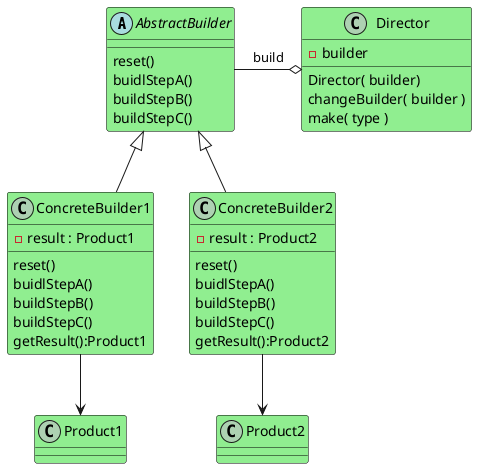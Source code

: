 @startuml Builder structure
skinparam class {
BackgroundColor lightGreen
BorderColor black
}

abstract AbstractBuilder{
    reset()
    buidlStepA()
    buildStepB()
    buildStepC()

} 

class ConcreteBuilder1{
    -result : Product1
    reset()
    buidlStepA()
    buildStepB()
    buildStepC()
    getResult():Product1
}

class ConcreteBuilder2{
    -result : Product2
    reset()
    buidlStepA()
    buildStepB()
    buildStepC()
    getResult():Product2
}   

class Director{
    -builder
    Director( builder)
    changeBuilder( builder )
    make( type )
}

AbstractBuilder <|-- ConcreteBuilder1
AbstractBuilder <|-- ConcreteBuilder2
ConcreteBuilder2 --> Product2
ConcreteBuilder1 -->Product1

AbstractBuilder -right-o Director :build

@enduml